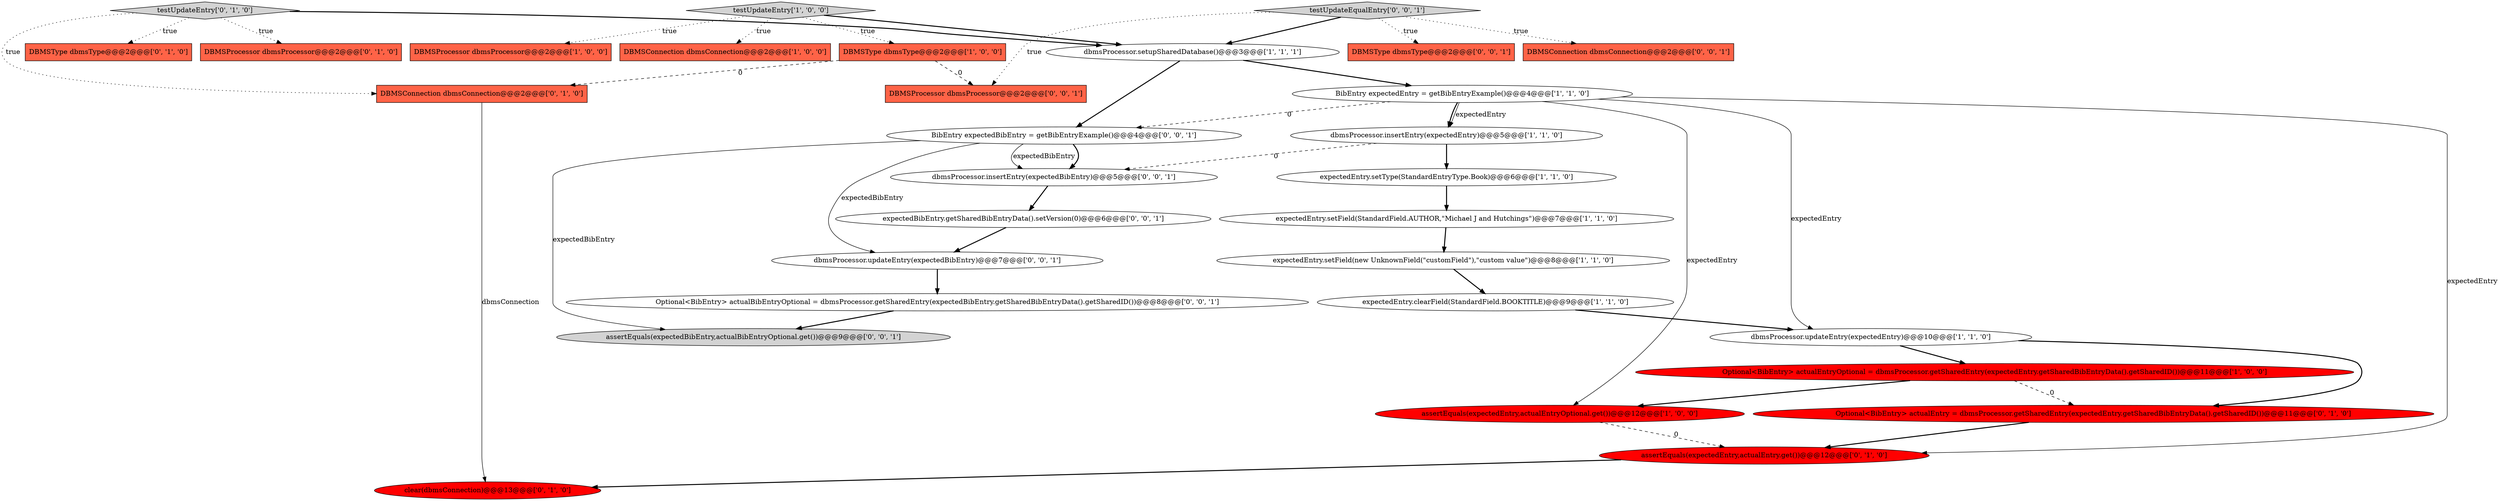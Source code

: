 digraph {
0 [style = filled, label = "dbmsProcessor.insertEntry(expectedEntry)@@@5@@@['1', '1', '0']", fillcolor = white, shape = ellipse image = "AAA0AAABBB1BBB"];
24 [style = filled, label = "testUpdateEqualEntry['0', '0', '1']", fillcolor = lightgray, shape = diamond image = "AAA0AAABBB3BBB"];
19 [style = filled, label = "DBMSConnection dbmsConnection@@@2@@@['0', '1', '0']", fillcolor = tomato, shape = box image = "AAA1AAABBB2BBB"];
16 [style = filled, label = "testUpdateEntry['0', '1', '0']", fillcolor = lightgray, shape = diamond image = "AAA0AAABBB2BBB"];
5 [style = filled, label = "expectedEntry.setType(StandardEntryType.Book)@@@6@@@['1', '1', '0']", fillcolor = white, shape = ellipse image = "AAA0AAABBB1BBB"];
23 [style = filled, label = "DBMSProcessor dbmsProcessor@@@2@@@['0', '0', '1']", fillcolor = tomato, shape = box image = "AAA0AAABBB3BBB"];
9 [style = filled, label = "DBMSType dbmsType@@@2@@@['1', '0', '0']", fillcolor = tomato, shape = box image = "AAA1AAABBB1BBB"];
14 [style = filled, label = "DBMSType dbmsType@@@2@@@['0', '1', '0']", fillcolor = tomato, shape = box image = "AAA0AAABBB2BBB"];
1 [style = filled, label = "DBMSProcessor dbmsProcessor@@@2@@@['1', '0', '0']", fillcolor = tomato, shape = box image = "AAA0AAABBB1BBB"];
6 [style = filled, label = "DBMSConnection dbmsConnection@@@2@@@['1', '0', '0']", fillcolor = tomato, shape = box image = "AAA0AAABBB1BBB"];
17 [style = filled, label = "Optional<BibEntry> actualEntry = dbmsProcessor.getSharedEntry(expectedEntry.getSharedBibEntryData().getSharedID())@@@11@@@['0', '1', '0']", fillcolor = red, shape = ellipse image = "AAA1AAABBB2BBB"];
29 [style = filled, label = "dbmsProcessor.insertEntry(expectedBibEntry)@@@5@@@['0', '0', '1']", fillcolor = white, shape = ellipse image = "AAA0AAABBB3BBB"];
15 [style = filled, label = "DBMSProcessor dbmsProcessor@@@2@@@['0', '1', '0']", fillcolor = tomato, shape = box image = "AAA0AAABBB2BBB"];
18 [style = filled, label = "assertEquals(expectedEntry,actualEntry.get())@@@12@@@['0', '1', '0']", fillcolor = red, shape = ellipse image = "AAA1AAABBB2BBB"];
22 [style = filled, label = "DBMSType dbmsType@@@2@@@['0', '0', '1']", fillcolor = tomato, shape = box image = "AAA0AAABBB3BBB"];
10 [style = filled, label = "dbmsProcessor.setupSharedDatabase()@@@3@@@['1', '1', '1']", fillcolor = white, shape = ellipse image = "AAA0AAABBB1BBB"];
20 [style = filled, label = "clear(dbmsConnection)@@@13@@@['0', '1', '0']", fillcolor = red, shape = ellipse image = "AAA1AAABBB2BBB"];
4 [style = filled, label = "BibEntry expectedEntry = getBibEntryExample()@@@4@@@['1', '1', '0']", fillcolor = white, shape = ellipse image = "AAA0AAABBB1BBB"];
8 [style = filled, label = "assertEquals(expectedEntry,actualEntryOptional.get())@@@12@@@['1', '0', '0']", fillcolor = red, shape = ellipse image = "AAA1AAABBB1BBB"];
28 [style = filled, label = "BibEntry expectedBibEntry = getBibEntryExample()@@@4@@@['0', '0', '1']", fillcolor = white, shape = ellipse image = "AAA0AAABBB3BBB"];
12 [style = filled, label = "dbmsProcessor.updateEntry(expectedEntry)@@@10@@@['1', '1', '0']", fillcolor = white, shape = ellipse image = "AAA0AAABBB1BBB"];
25 [style = filled, label = "Optional<BibEntry> actualBibEntryOptional = dbmsProcessor.getSharedEntry(expectedBibEntry.getSharedBibEntryData().getSharedID())@@@8@@@['0', '0', '1']", fillcolor = white, shape = ellipse image = "AAA0AAABBB3BBB"];
21 [style = filled, label = "DBMSConnection dbmsConnection@@@2@@@['0', '0', '1']", fillcolor = tomato, shape = box image = "AAA0AAABBB3BBB"];
11 [style = filled, label = "expectedEntry.setField(StandardField.AUTHOR,\"Michael J and Hutchings\")@@@7@@@['1', '1', '0']", fillcolor = white, shape = ellipse image = "AAA0AAABBB1BBB"];
7 [style = filled, label = "Optional<BibEntry> actualEntryOptional = dbmsProcessor.getSharedEntry(expectedEntry.getSharedBibEntryData().getSharedID())@@@11@@@['1', '0', '0']", fillcolor = red, shape = ellipse image = "AAA1AAABBB1BBB"];
30 [style = filled, label = "dbmsProcessor.updateEntry(expectedBibEntry)@@@7@@@['0', '0', '1']", fillcolor = white, shape = ellipse image = "AAA0AAABBB3BBB"];
13 [style = filled, label = "testUpdateEntry['1', '0', '0']", fillcolor = lightgray, shape = diamond image = "AAA0AAABBB1BBB"];
27 [style = filled, label = "expectedBibEntry.getSharedBibEntryData().setVersion(0)@@@6@@@['0', '0', '1']", fillcolor = white, shape = ellipse image = "AAA0AAABBB3BBB"];
2 [style = filled, label = "expectedEntry.clearField(StandardField.BOOKTITLE)@@@9@@@['1', '1', '0']", fillcolor = white, shape = ellipse image = "AAA0AAABBB1BBB"];
26 [style = filled, label = "assertEquals(expectedBibEntry,actualBibEntryOptional.get())@@@9@@@['0', '0', '1']", fillcolor = lightgray, shape = ellipse image = "AAA0AAABBB3BBB"];
3 [style = filled, label = "expectedEntry.setField(new UnknownField(\"customField\"),\"custom value\")@@@8@@@['1', '1', '0']", fillcolor = white, shape = ellipse image = "AAA0AAABBB1BBB"];
24->10 [style = bold, label=""];
13->6 [style = dotted, label="true"];
13->10 [style = bold, label=""];
28->29 [style = bold, label=""];
16->19 [style = dotted, label="true"];
10->28 [style = bold, label=""];
4->12 [style = solid, label="expectedEntry"];
16->10 [style = bold, label=""];
7->17 [style = dashed, label="0"];
28->30 [style = solid, label="expectedBibEntry"];
27->30 [style = bold, label=""];
12->17 [style = bold, label=""];
30->25 [style = bold, label=""];
28->29 [style = solid, label="expectedBibEntry"];
7->8 [style = bold, label=""];
9->23 [style = dashed, label="0"];
12->7 [style = bold, label=""];
2->12 [style = bold, label=""];
4->0 [style = bold, label=""];
4->28 [style = dashed, label="0"];
9->19 [style = dashed, label="0"];
29->27 [style = bold, label=""];
18->20 [style = bold, label=""];
13->1 [style = dotted, label="true"];
24->23 [style = dotted, label="true"];
3->2 [style = bold, label=""];
11->3 [style = bold, label=""];
24->22 [style = dotted, label="true"];
4->0 [style = solid, label="expectedEntry"];
25->26 [style = bold, label=""];
16->14 [style = dotted, label="true"];
0->29 [style = dashed, label="0"];
10->4 [style = bold, label=""];
28->26 [style = solid, label="expectedBibEntry"];
8->18 [style = dashed, label="0"];
5->11 [style = bold, label=""];
19->20 [style = solid, label="dbmsConnection"];
24->21 [style = dotted, label="true"];
4->18 [style = solid, label="expectedEntry"];
4->8 [style = solid, label="expectedEntry"];
17->18 [style = bold, label=""];
0->5 [style = bold, label=""];
16->15 [style = dotted, label="true"];
13->9 [style = dotted, label="true"];
}
